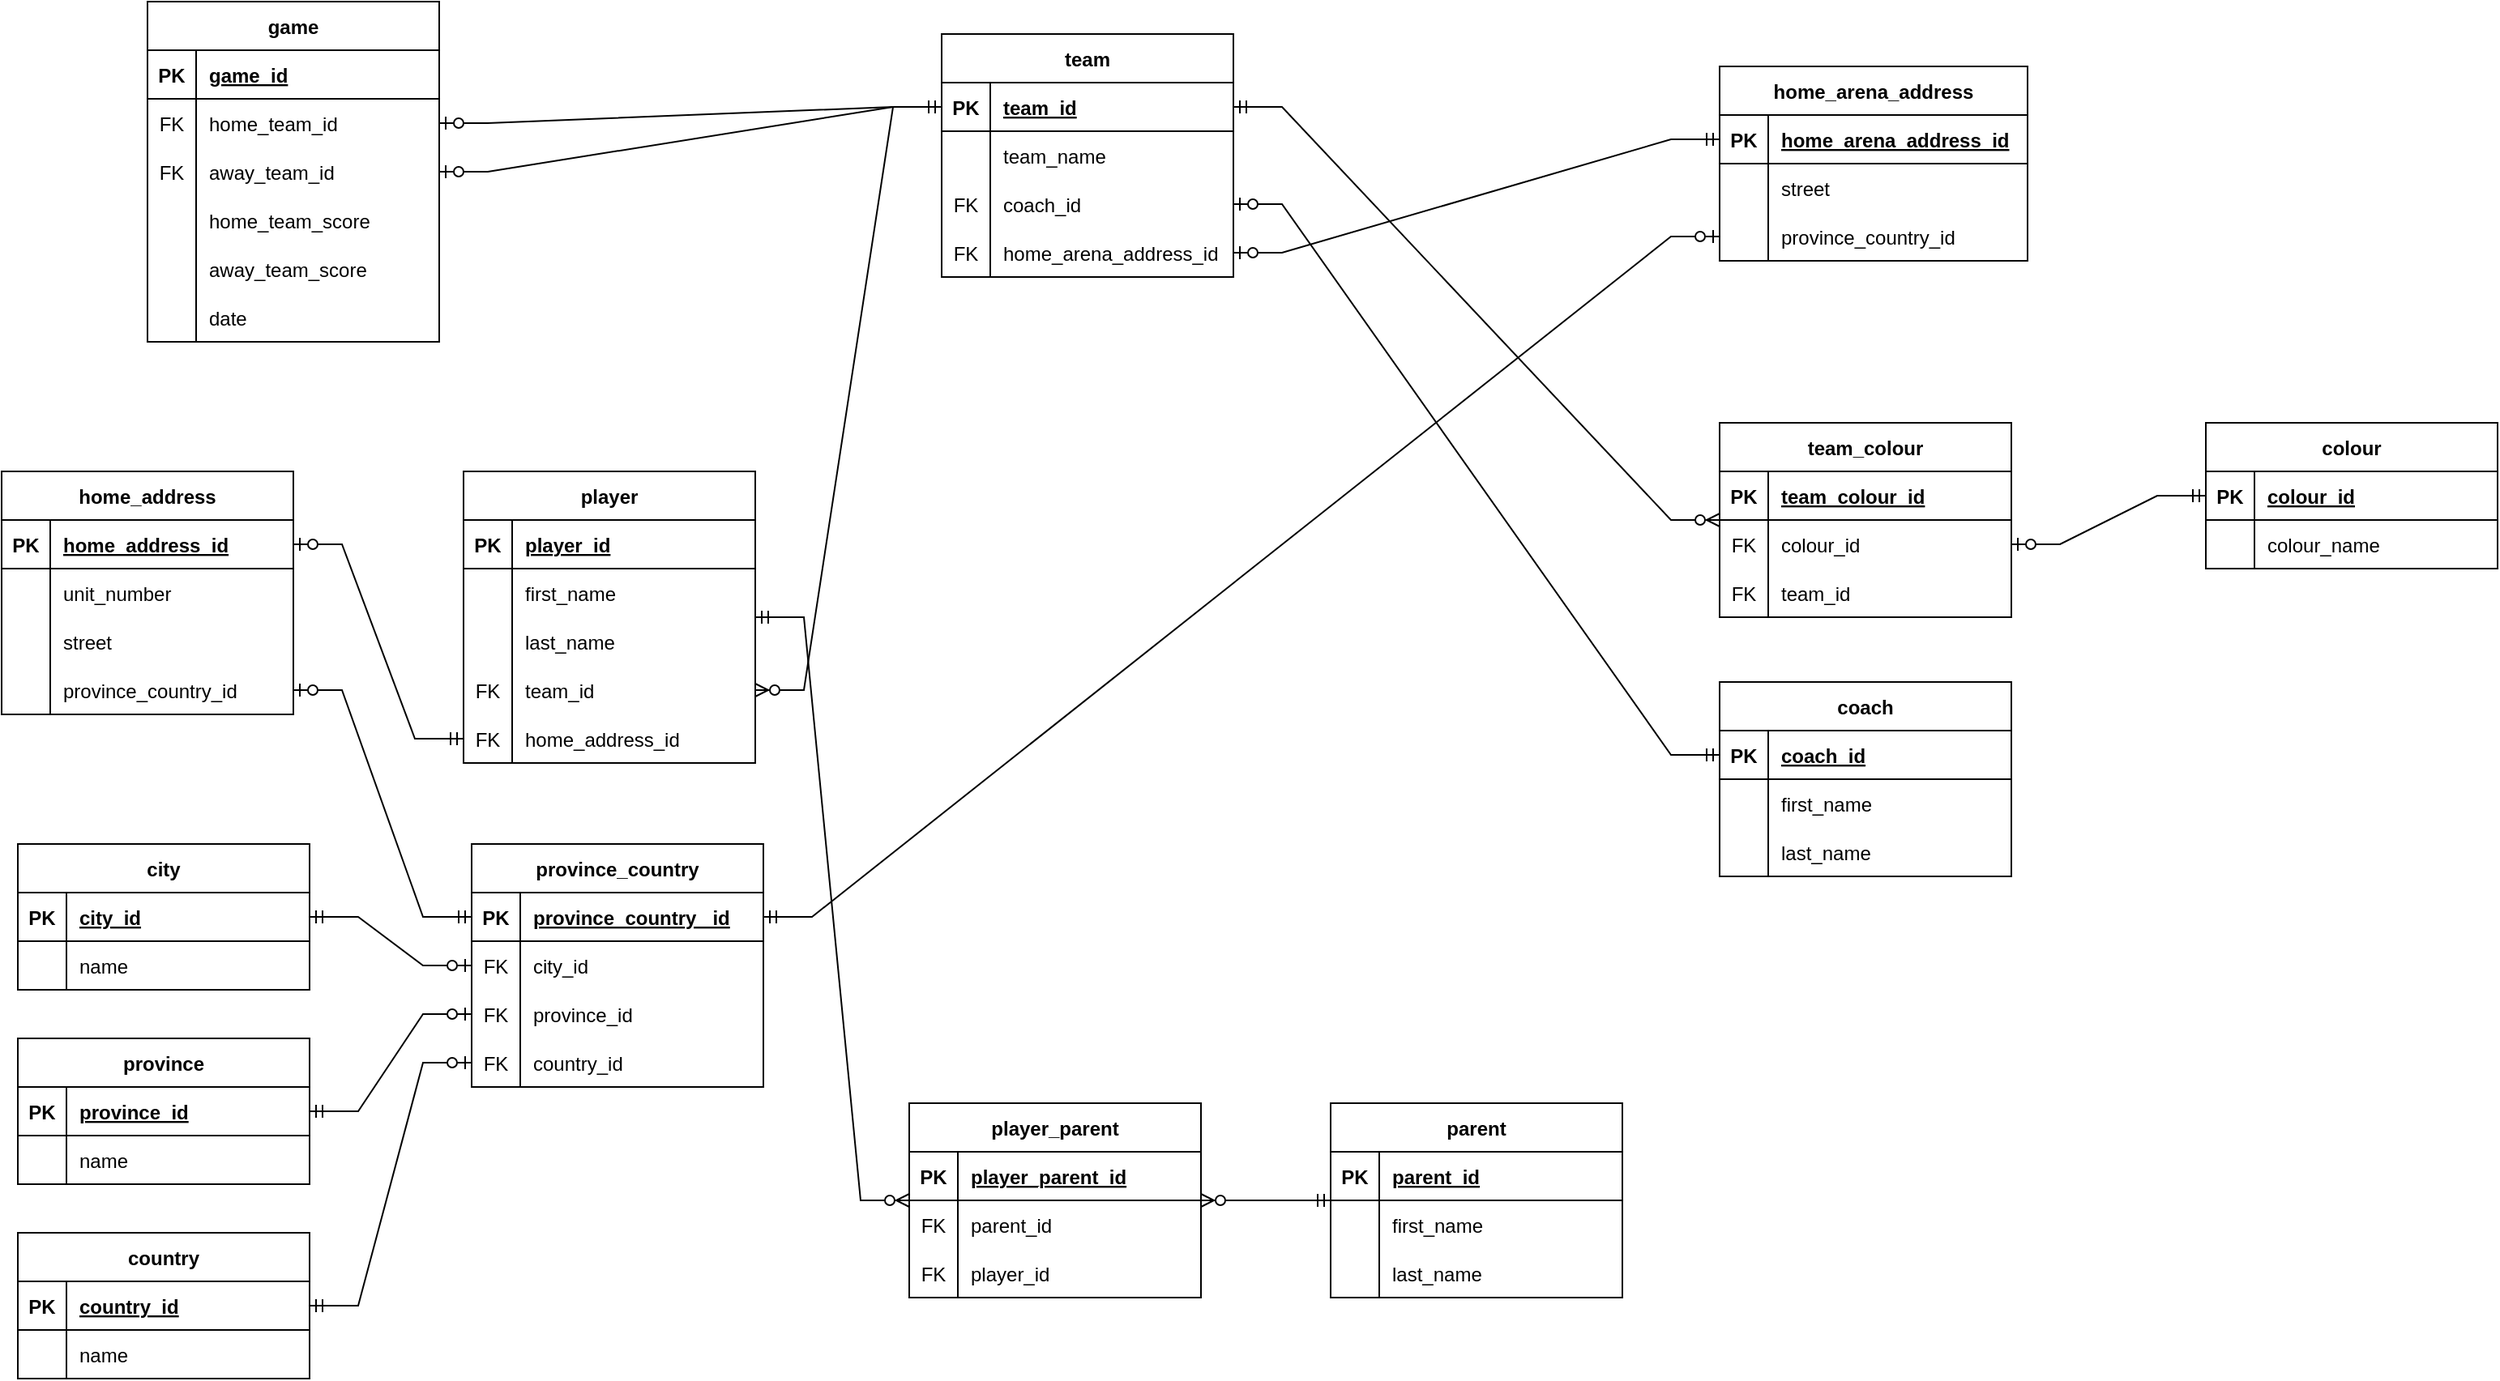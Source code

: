 <mxfile version="16.4.5" type="github">
  <diagram id="R2lEEEUBdFMjLlhIrx00" name="Page-1">
    <mxGraphModel dx="1483" dy="781" grid="1" gridSize="10" guides="1" tooltips="1" connect="1" arrows="1" fold="1" page="1" pageScale="1" pageWidth="850" pageHeight="1100" math="0" shadow="0" extFonts="Permanent Marker^https://fonts.googleapis.com/css?family=Permanent+Marker">
      <root>
        <mxCell id="0" />
        <mxCell id="1" parent="0" />
        <mxCell id="Wv8FKeUFwzZ08AXD1K2r-1" value="team" style="shape=table;startSize=30;container=1;collapsible=1;childLayout=tableLayout;fixedRows=1;rowLines=0;fontStyle=1;align=center;resizeLast=1;" parent="1" vertex="1">
          <mxGeometry x="630" y="110" width="180" height="150" as="geometry" />
        </mxCell>
        <mxCell id="Wv8FKeUFwzZ08AXD1K2r-2" value="" style="shape=tableRow;horizontal=0;startSize=0;swimlaneHead=0;swimlaneBody=0;fillColor=none;collapsible=0;dropTarget=0;points=[[0,0.5],[1,0.5]];portConstraint=eastwest;top=0;left=0;right=0;bottom=1;" parent="Wv8FKeUFwzZ08AXD1K2r-1" vertex="1">
          <mxGeometry y="30" width="180" height="30" as="geometry" />
        </mxCell>
        <mxCell id="Wv8FKeUFwzZ08AXD1K2r-3" value="PK" style="shape=partialRectangle;connectable=0;fillColor=none;top=0;left=0;bottom=0;right=0;fontStyle=1;overflow=hidden;" parent="Wv8FKeUFwzZ08AXD1K2r-2" vertex="1">
          <mxGeometry width="30" height="30" as="geometry">
            <mxRectangle width="30" height="30" as="alternateBounds" />
          </mxGeometry>
        </mxCell>
        <mxCell id="Wv8FKeUFwzZ08AXD1K2r-4" value="team_id" style="shape=partialRectangle;connectable=0;fillColor=none;top=0;left=0;bottom=0;right=0;align=left;spacingLeft=6;fontStyle=5;overflow=hidden;" parent="Wv8FKeUFwzZ08AXD1K2r-2" vertex="1">
          <mxGeometry x="30" width="150" height="30" as="geometry">
            <mxRectangle width="150" height="30" as="alternateBounds" />
          </mxGeometry>
        </mxCell>
        <mxCell id="Wv8FKeUFwzZ08AXD1K2r-5" value="" style="shape=tableRow;horizontal=0;startSize=0;swimlaneHead=0;swimlaneBody=0;fillColor=none;collapsible=0;dropTarget=0;points=[[0,0.5],[1,0.5]];portConstraint=eastwest;top=0;left=0;right=0;bottom=0;" parent="Wv8FKeUFwzZ08AXD1K2r-1" vertex="1">
          <mxGeometry y="60" width="180" height="30" as="geometry" />
        </mxCell>
        <mxCell id="Wv8FKeUFwzZ08AXD1K2r-6" value="" style="shape=partialRectangle;connectable=0;fillColor=none;top=0;left=0;bottom=0;right=0;editable=1;overflow=hidden;" parent="Wv8FKeUFwzZ08AXD1K2r-5" vertex="1">
          <mxGeometry width="30" height="30" as="geometry">
            <mxRectangle width="30" height="30" as="alternateBounds" />
          </mxGeometry>
        </mxCell>
        <mxCell id="Wv8FKeUFwzZ08AXD1K2r-7" value="team_name" style="shape=partialRectangle;connectable=0;fillColor=none;top=0;left=0;bottom=0;right=0;align=left;spacingLeft=6;overflow=hidden;" parent="Wv8FKeUFwzZ08AXD1K2r-5" vertex="1">
          <mxGeometry x="30" width="150" height="30" as="geometry">
            <mxRectangle width="150" height="30" as="alternateBounds" />
          </mxGeometry>
        </mxCell>
        <mxCell id="Wv8FKeUFwzZ08AXD1K2r-8" value="" style="shape=tableRow;horizontal=0;startSize=0;swimlaneHead=0;swimlaneBody=0;fillColor=none;collapsible=0;dropTarget=0;points=[[0,0.5],[1,0.5]];portConstraint=eastwest;top=0;left=0;right=0;bottom=0;" parent="Wv8FKeUFwzZ08AXD1K2r-1" vertex="1">
          <mxGeometry y="90" width="180" height="30" as="geometry" />
        </mxCell>
        <mxCell id="Wv8FKeUFwzZ08AXD1K2r-9" value="FK" style="shape=partialRectangle;connectable=0;fillColor=none;top=0;left=0;bottom=0;right=0;editable=1;overflow=hidden;" parent="Wv8FKeUFwzZ08AXD1K2r-8" vertex="1">
          <mxGeometry width="30" height="30" as="geometry">
            <mxRectangle width="30" height="30" as="alternateBounds" />
          </mxGeometry>
        </mxCell>
        <mxCell id="Wv8FKeUFwzZ08AXD1K2r-10" value="coach_id" style="shape=partialRectangle;connectable=0;fillColor=none;top=0;left=0;bottom=0;right=0;align=left;spacingLeft=6;overflow=hidden;" parent="Wv8FKeUFwzZ08AXD1K2r-8" vertex="1">
          <mxGeometry x="30" width="150" height="30" as="geometry">
            <mxRectangle width="150" height="30" as="alternateBounds" />
          </mxGeometry>
        </mxCell>
        <mxCell id="Wv8FKeUFwzZ08AXD1K2r-11" value="" style="shape=tableRow;horizontal=0;startSize=0;swimlaneHead=0;swimlaneBody=0;fillColor=none;collapsible=0;dropTarget=0;points=[[0,0.5],[1,0.5]];portConstraint=eastwest;top=0;left=0;right=0;bottom=0;" parent="Wv8FKeUFwzZ08AXD1K2r-1" vertex="1">
          <mxGeometry y="120" width="180" height="30" as="geometry" />
        </mxCell>
        <mxCell id="Wv8FKeUFwzZ08AXD1K2r-12" value="FK" style="shape=partialRectangle;connectable=0;fillColor=none;top=0;left=0;bottom=0;right=0;editable=1;overflow=hidden;" parent="Wv8FKeUFwzZ08AXD1K2r-11" vertex="1">
          <mxGeometry width="30" height="30" as="geometry">
            <mxRectangle width="30" height="30" as="alternateBounds" />
          </mxGeometry>
        </mxCell>
        <mxCell id="Wv8FKeUFwzZ08AXD1K2r-13" value="home_arena_address_id" style="shape=partialRectangle;connectable=0;fillColor=none;top=0;left=0;bottom=0;right=0;align=left;spacingLeft=6;overflow=hidden;" parent="Wv8FKeUFwzZ08AXD1K2r-11" vertex="1">
          <mxGeometry x="30" width="150" height="30" as="geometry">
            <mxRectangle width="150" height="30" as="alternateBounds" />
          </mxGeometry>
        </mxCell>
        <mxCell id="Wv8FKeUFwzZ08AXD1K2r-14" value="coach" style="shape=table;startSize=30;container=1;collapsible=1;childLayout=tableLayout;fixedRows=1;rowLines=0;fontStyle=1;align=center;resizeLast=1;" parent="1" vertex="1">
          <mxGeometry x="1110" y="510" width="180" height="120" as="geometry" />
        </mxCell>
        <mxCell id="Wv8FKeUFwzZ08AXD1K2r-15" value="" style="shape=tableRow;horizontal=0;startSize=0;swimlaneHead=0;swimlaneBody=0;fillColor=none;collapsible=0;dropTarget=0;points=[[0,0.5],[1,0.5]];portConstraint=eastwest;top=0;left=0;right=0;bottom=1;" parent="Wv8FKeUFwzZ08AXD1K2r-14" vertex="1">
          <mxGeometry y="30" width="180" height="30" as="geometry" />
        </mxCell>
        <mxCell id="Wv8FKeUFwzZ08AXD1K2r-16" value="PK" style="shape=partialRectangle;connectable=0;fillColor=none;top=0;left=0;bottom=0;right=0;fontStyle=1;overflow=hidden;" parent="Wv8FKeUFwzZ08AXD1K2r-15" vertex="1">
          <mxGeometry width="30" height="30" as="geometry">
            <mxRectangle width="30" height="30" as="alternateBounds" />
          </mxGeometry>
        </mxCell>
        <mxCell id="Wv8FKeUFwzZ08AXD1K2r-17" value="coach_id" style="shape=partialRectangle;connectable=0;fillColor=none;top=0;left=0;bottom=0;right=0;align=left;spacingLeft=6;fontStyle=5;overflow=hidden;" parent="Wv8FKeUFwzZ08AXD1K2r-15" vertex="1">
          <mxGeometry x="30" width="150" height="30" as="geometry">
            <mxRectangle width="150" height="30" as="alternateBounds" />
          </mxGeometry>
        </mxCell>
        <mxCell id="Wv8FKeUFwzZ08AXD1K2r-18" value="" style="shape=tableRow;horizontal=0;startSize=0;swimlaneHead=0;swimlaneBody=0;fillColor=none;collapsible=0;dropTarget=0;points=[[0,0.5],[1,0.5]];portConstraint=eastwest;top=0;left=0;right=0;bottom=0;" parent="Wv8FKeUFwzZ08AXD1K2r-14" vertex="1">
          <mxGeometry y="60" width="180" height="30" as="geometry" />
        </mxCell>
        <mxCell id="Wv8FKeUFwzZ08AXD1K2r-19" value="" style="shape=partialRectangle;connectable=0;fillColor=none;top=0;left=0;bottom=0;right=0;editable=1;overflow=hidden;" parent="Wv8FKeUFwzZ08AXD1K2r-18" vertex="1">
          <mxGeometry width="30" height="30" as="geometry">
            <mxRectangle width="30" height="30" as="alternateBounds" />
          </mxGeometry>
        </mxCell>
        <mxCell id="Wv8FKeUFwzZ08AXD1K2r-20" value="first_name" style="shape=partialRectangle;connectable=0;fillColor=none;top=0;left=0;bottom=0;right=0;align=left;spacingLeft=6;overflow=hidden;" parent="Wv8FKeUFwzZ08AXD1K2r-18" vertex="1">
          <mxGeometry x="30" width="150" height="30" as="geometry">
            <mxRectangle width="150" height="30" as="alternateBounds" />
          </mxGeometry>
        </mxCell>
        <mxCell id="Wv8FKeUFwzZ08AXD1K2r-21" value="" style="shape=tableRow;horizontal=0;startSize=0;swimlaneHead=0;swimlaneBody=0;fillColor=none;collapsible=0;dropTarget=0;points=[[0,0.5],[1,0.5]];portConstraint=eastwest;top=0;left=0;right=0;bottom=0;" parent="Wv8FKeUFwzZ08AXD1K2r-14" vertex="1">
          <mxGeometry y="90" width="180" height="30" as="geometry" />
        </mxCell>
        <mxCell id="Wv8FKeUFwzZ08AXD1K2r-22" value="" style="shape=partialRectangle;connectable=0;fillColor=none;top=0;left=0;bottom=0;right=0;editable=1;overflow=hidden;" parent="Wv8FKeUFwzZ08AXD1K2r-21" vertex="1">
          <mxGeometry width="30" height="30" as="geometry">
            <mxRectangle width="30" height="30" as="alternateBounds" />
          </mxGeometry>
        </mxCell>
        <mxCell id="Wv8FKeUFwzZ08AXD1K2r-23" value="last_name" style="shape=partialRectangle;connectable=0;fillColor=none;top=0;left=0;bottom=0;right=0;align=left;spacingLeft=6;overflow=hidden;" parent="Wv8FKeUFwzZ08AXD1K2r-21" vertex="1">
          <mxGeometry x="30" width="150" height="30" as="geometry">
            <mxRectangle width="150" height="30" as="alternateBounds" />
          </mxGeometry>
        </mxCell>
        <mxCell id="Wv8FKeUFwzZ08AXD1K2r-27" value="home_arena_address" style="shape=table;startSize=30;container=1;collapsible=1;childLayout=tableLayout;fixedRows=1;rowLines=0;fontStyle=1;align=center;resizeLast=1;" parent="1" vertex="1">
          <mxGeometry x="1110" y="130" width="190" height="120" as="geometry" />
        </mxCell>
        <mxCell id="Wv8FKeUFwzZ08AXD1K2r-28" value="" style="shape=tableRow;horizontal=0;startSize=0;swimlaneHead=0;swimlaneBody=0;fillColor=none;collapsible=0;dropTarget=0;points=[[0,0.5],[1,0.5]];portConstraint=eastwest;top=0;left=0;right=0;bottom=1;" parent="Wv8FKeUFwzZ08AXD1K2r-27" vertex="1">
          <mxGeometry y="30" width="190" height="30" as="geometry" />
        </mxCell>
        <mxCell id="Wv8FKeUFwzZ08AXD1K2r-29" value="PK" style="shape=partialRectangle;connectable=0;fillColor=none;top=0;left=0;bottom=0;right=0;fontStyle=1;overflow=hidden;" parent="Wv8FKeUFwzZ08AXD1K2r-28" vertex="1">
          <mxGeometry width="30" height="30" as="geometry">
            <mxRectangle width="30" height="30" as="alternateBounds" />
          </mxGeometry>
        </mxCell>
        <mxCell id="Wv8FKeUFwzZ08AXD1K2r-30" value="home_arena_address_id" style="shape=partialRectangle;connectable=0;fillColor=none;top=0;left=0;bottom=0;right=0;align=left;spacingLeft=6;fontStyle=5;overflow=hidden;" parent="Wv8FKeUFwzZ08AXD1K2r-28" vertex="1">
          <mxGeometry x="30" width="160" height="30" as="geometry">
            <mxRectangle width="160" height="30" as="alternateBounds" />
          </mxGeometry>
        </mxCell>
        <mxCell id="Wv8FKeUFwzZ08AXD1K2r-31" value="" style="shape=tableRow;horizontal=0;startSize=0;swimlaneHead=0;swimlaneBody=0;fillColor=none;collapsible=0;dropTarget=0;points=[[0,0.5],[1,0.5]];portConstraint=eastwest;top=0;left=0;right=0;bottom=0;" parent="Wv8FKeUFwzZ08AXD1K2r-27" vertex="1">
          <mxGeometry y="60" width="190" height="30" as="geometry" />
        </mxCell>
        <mxCell id="Wv8FKeUFwzZ08AXD1K2r-32" value="" style="shape=partialRectangle;connectable=0;fillColor=none;top=0;left=0;bottom=0;right=0;editable=1;overflow=hidden;" parent="Wv8FKeUFwzZ08AXD1K2r-31" vertex="1">
          <mxGeometry width="30" height="30" as="geometry">
            <mxRectangle width="30" height="30" as="alternateBounds" />
          </mxGeometry>
        </mxCell>
        <mxCell id="Wv8FKeUFwzZ08AXD1K2r-33" value="street" style="shape=partialRectangle;connectable=0;fillColor=none;top=0;left=0;bottom=0;right=0;align=left;spacingLeft=6;overflow=hidden;" parent="Wv8FKeUFwzZ08AXD1K2r-31" vertex="1">
          <mxGeometry x="30" width="160" height="30" as="geometry">
            <mxRectangle width="160" height="30" as="alternateBounds" />
          </mxGeometry>
        </mxCell>
        <mxCell id="Wv8FKeUFwzZ08AXD1K2r-37" value="" style="shape=tableRow;horizontal=0;startSize=0;swimlaneHead=0;swimlaneBody=0;fillColor=none;collapsible=0;dropTarget=0;points=[[0,0.5],[1,0.5]];portConstraint=eastwest;top=0;left=0;right=0;bottom=0;" parent="Wv8FKeUFwzZ08AXD1K2r-27" vertex="1">
          <mxGeometry y="90" width="190" height="30" as="geometry" />
        </mxCell>
        <mxCell id="Wv8FKeUFwzZ08AXD1K2r-38" value="" style="shape=partialRectangle;connectable=0;fillColor=none;top=0;left=0;bottom=0;right=0;editable=1;overflow=hidden;" parent="Wv8FKeUFwzZ08AXD1K2r-37" vertex="1">
          <mxGeometry width="30" height="30" as="geometry">
            <mxRectangle width="30" height="30" as="alternateBounds" />
          </mxGeometry>
        </mxCell>
        <mxCell id="Wv8FKeUFwzZ08AXD1K2r-39" value="province_country_id" style="shape=partialRectangle;connectable=0;fillColor=none;top=0;left=0;bottom=0;right=0;align=left;spacingLeft=6;overflow=hidden;" parent="Wv8FKeUFwzZ08AXD1K2r-37" vertex="1">
          <mxGeometry x="30" width="160" height="30" as="geometry">
            <mxRectangle width="160" height="30" as="alternateBounds" />
          </mxGeometry>
        </mxCell>
        <mxCell id="Wv8FKeUFwzZ08AXD1K2r-44" value="" style="edgeStyle=entityRelationEdgeStyle;fontSize=12;html=1;endArrow=ERzeroToOne;startArrow=ERmandOne;rounded=0;" parent="1" source="Wv8FKeUFwzZ08AXD1K2r-15" target="Wv8FKeUFwzZ08AXD1K2r-8" edge="1">
          <mxGeometry width="100" height="100" relative="1" as="geometry">
            <mxPoint x="370" y="440" as="sourcePoint" />
            <mxPoint x="470" y="340" as="targetPoint" />
          </mxGeometry>
        </mxCell>
        <mxCell id="Wv8FKeUFwzZ08AXD1K2r-45" value="team_colour" style="shape=table;startSize=30;container=1;collapsible=1;childLayout=tableLayout;fixedRows=1;rowLines=0;fontStyle=1;align=center;resizeLast=1;" parent="1" vertex="1">
          <mxGeometry x="1110" y="350" width="180" height="120" as="geometry" />
        </mxCell>
        <mxCell id="Wv8FKeUFwzZ08AXD1K2r-46" value="" style="shape=tableRow;horizontal=0;startSize=0;swimlaneHead=0;swimlaneBody=0;fillColor=none;collapsible=0;dropTarget=0;points=[[0,0.5],[1,0.5]];portConstraint=eastwest;top=0;left=0;right=0;bottom=1;" parent="Wv8FKeUFwzZ08AXD1K2r-45" vertex="1">
          <mxGeometry y="30" width="180" height="30" as="geometry" />
        </mxCell>
        <mxCell id="Wv8FKeUFwzZ08AXD1K2r-47" value="PK" style="shape=partialRectangle;connectable=0;fillColor=none;top=0;left=0;bottom=0;right=0;fontStyle=1;overflow=hidden;" parent="Wv8FKeUFwzZ08AXD1K2r-46" vertex="1">
          <mxGeometry width="30" height="30" as="geometry">
            <mxRectangle width="30" height="30" as="alternateBounds" />
          </mxGeometry>
        </mxCell>
        <mxCell id="Wv8FKeUFwzZ08AXD1K2r-48" value="team_colour_id" style="shape=partialRectangle;connectable=0;fillColor=none;top=0;left=0;bottom=0;right=0;align=left;spacingLeft=6;fontStyle=5;overflow=hidden;" parent="Wv8FKeUFwzZ08AXD1K2r-46" vertex="1">
          <mxGeometry x="30" width="150" height="30" as="geometry">
            <mxRectangle width="150" height="30" as="alternateBounds" />
          </mxGeometry>
        </mxCell>
        <mxCell id="Wv8FKeUFwzZ08AXD1K2r-49" value="" style="shape=tableRow;horizontal=0;startSize=0;swimlaneHead=0;swimlaneBody=0;fillColor=none;collapsible=0;dropTarget=0;points=[[0,0.5],[1,0.5]];portConstraint=eastwest;top=0;left=0;right=0;bottom=0;" parent="Wv8FKeUFwzZ08AXD1K2r-45" vertex="1">
          <mxGeometry y="60" width="180" height="30" as="geometry" />
        </mxCell>
        <mxCell id="Wv8FKeUFwzZ08AXD1K2r-50" value="FK" style="shape=partialRectangle;connectable=0;fillColor=none;top=0;left=0;bottom=0;right=0;editable=1;overflow=hidden;" parent="Wv8FKeUFwzZ08AXD1K2r-49" vertex="1">
          <mxGeometry width="30" height="30" as="geometry">
            <mxRectangle width="30" height="30" as="alternateBounds" />
          </mxGeometry>
        </mxCell>
        <mxCell id="Wv8FKeUFwzZ08AXD1K2r-51" value="colour_id" style="shape=partialRectangle;connectable=0;fillColor=none;top=0;left=0;bottom=0;right=0;align=left;spacingLeft=6;overflow=hidden;" parent="Wv8FKeUFwzZ08AXD1K2r-49" vertex="1">
          <mxGeometry x="30" width="150" height="30" as="geometry">
            <mxRectangle width="150" height="30" as="alternateBounds" />
          </mxGeometry>
        </mxCell>
        <mxCell id="Wv8FKeUFwzZ08AXD1K2r-52" value="" style="shape=tableRow;horizontal=0;startSize=0;swimlaneHead=0;swimlaneBody=0;fillColor=none;collapsible=0;dropTarget=0;points=[[0,0.5],[1,0.5]];portConstraint=eastwest;top=0;left=0;right=0;bottom=0;" parent="Wv8FKeUFwzZ08AXD1K2r-45" vertex="1">
          <mxGeometry y="90" width="180" height="30" as="geometry" />
        </mxCell>
        <mxCell id="Wv8FKeUFwzZ08AXD1K2r-53" value="FK" style="shape=partialRectangle;connectable=0;fillColor=none;top=0;left=0;bottom=0;right=0;editable=1;overflow=hidden;" parent="Wv8FKeUFwzZ08AXD1K2r-52" vertex="1">
          <mxGeometry width="30" height="30" as="geometry">
            <mxRectangle width="30" height="30" as="alternateBounds" />
          </mxGeometry>
        </mxCell>
        <mxCell id="Wv8FKeUFwzZ08AXD1K2r-54" value="team_id" style="shape=partialRectangle;connectable=0;fillColor=none;top=0;left=0;bottom=0;right=0;align=left;spacingLeft=6;overflow=hidden;" parent="Wv8FKeUFwzZ08AXD1K2r-52" vertex="1">
          <mxGeometry x="30" width="150" height="30" as="geometry">
            <mxRectangle width="150" height="30" as="alternateBounds" />
          </mxGeometry>
        </mxCell>
        <mxCell id="Wv8FKeUFwzZ08AXD1K2r-58" value="" style="edgeStyle=entityRelationEdgeStyle;fontSize=12;html=1;endArrow=ERzeroToMany;startArrow=ERmandOne;rounded=0;" parent="1" source="Wv8FKeUFwzZ08AXD1K2r-2" target="Wv8FKeUFwzZ08AXD1K2r-45" edge="1">
          <mxGeometry width="100" height="100" relative="1" as="geometry">
            <mxPoint x="370" y="440" as="sourcePoint" />
            <mxPoint x="470" y="340" as="targetPoint" />
          </mxGeometry>
        </mxCell>
        <mxCell id="Wv8FKeUFwzZ08AXD1K2r-59" value="player" style="shape=table;startSize=30;container=1;collapsible=1;childLayout=tableLayout;fixedRows=1;rowLines=0;fontStyle=1;align=center;resizeLast=1;" parent="1" vertex="1">
          <mxGeometry x="335" y="380" width="180" height="180" as="geometry" />
        </mxCell>
        <mxCell id="Wv8FKeUFwzZ08AXD1K2r-60" value="" style="shape=tableRow;horizontal=0;startSize=0;swimlaneHead=0;swimlaneBody=0;fillColor=none;collapsible=0;dropTarget=0;points=[[0,0.5],[1,0.5]];portConstraint=eastwest;top=0;left=0;right=0;bottom=1;" parent="Wv8FKeUFwzZ08AXD1K2r-59" vertex="1">
          <mxGeometry y="30" width="180" height="30" as="geometry" />
        </mxCell>
        <mxCell id="Wv8FKeUFwzZ08AXD1K2r-61" value="PK" style="shape=partialRectangle;connectable=0;fillColor=none;top=0;left=0;bottom=0;right=0;fontStyle=1;overflow=hidden;" parent="Wv8FKeUFwzZ08AXD1K2r-60" vertex="1">
          <mxGeometry width="30" height="30" as="geometry">
            <mxRectangle width="30" height="30" as="alternateBounds" />
          </mxGeometry>
        </mxCell>
        <mxCell id="Wv8FKeUFwzZ08AXD1K2r-62" value="player_id" style="shape=partialRectangle;connectable=0;fillColor=none;top=0;left=0;bottom=0;right=0;align=left;spacingLeft=6;fontStyle=5;overflow=hidden;" parent="Wv8FKeUFwzZ08AXD1K2r-60" vertex="1">
          <mxGeometry x="30" width="150" height="30" as="geometry">
            <mxRectangle width="150" height="30" as="alternateBounds" />
          </mxGeometry>
        </mxCell>
        <mxCell id="Wv8FKeUFwzZ08AXD1K2r-63" value="" style="shape=tableRow;horizontal=0;startSize=0;swimlaneHead=0;swimlaneBody=0;fillColor=none;collapsible=0;dropTarget=0;points=[[0,0.5],[1,0.5]];portConstraint=eastwest;top=0;left=0;right=0;bottom=0;" parent="Wv8FKeUFwzZ08AXD1K2r-59" vertex="1">
          <mxGeometry y="60" width="180" height="30" as="geometry" />
        </mxCell>
        <mxCell id="Wv8FKeUFwzZ08AXD1K2r-64" value="" style="shape=partialRectangle;connectable=0;fillColor=none;top=0;left=0;bottom=0;right=0;editable=1;overflow=hidden;" parent="Wv8FKeUFwzZ08AXD1K2r-63" vertex="1">
          <mxGeometry width="30" height="30" as="geometry">
            <mxRectangle width="30" height="30" as="alternateBounds" />
          </mxGeometry>
        </mxCell>
        <mxCell id="Wv8FKeUFwzZ08AXD1K2r-65" value="first_name" style="shape=partialRectangle;connectable=0;fillColor=none;top=0;left=0;bottom=0;right=0;align=left;spacingLeft=6;overflow=hidden;" parent="Wv8FKeUFwzZ08AXD1K2r-63" vertex="1">
          <mxGeometry x="30" width="150" height="30" as="geometry">
            <mxRectangle width="150" height="30" as="alternateBounds" />
          </mxGeometry>
        </mxCell>
        <mxCell id="Wv8FKeUFwzZ08AXD1K2r-66" value="" style="shape=tableRow;horizontal=0;startSize=0;swimlaneHead=0;swimlaneBody=0;fillColor=none;collapsible=0;dropTarget=0;points=[[0,0.5],[1,0.5]];portConstraint=eastwest;top=0;left=0;right=0;bottom=0;" parent="Wv8FKeUFwzZ08AXD1K2r-59" vertex="1">
          <mxGeometry y="90" width="180" height="30" as="geometry" />
        </mxCell>
        <mxCell id="Wv8FKeUFwzZ08AXD1K2r-67" value="" style="shape=partialRectangle;connectable=0;fillColor=none;top=0;left=0;bottom=0;right=0;editable=1;overflow=hidden;" parent="Wv8FKeUFwzZ08AXD1K2r-66" vertex="1">
          <mxGeometry width="30" height="30" as="geometry">
            <mxRectangle width="30" height="30" as="alternateBounds" />
          </mxGeometry>
        </mxCell>
        <mxCell id="Wv8FKeUFwzZ08AXD1K2r-68" value="last_name" style="shape=partialRectangle;connectable=0;fillColor=none;top=0;left=0;bottom=0;right=0;align=left;spacingLeft=6;overflow=hidden;" parent="Wv8FKeUFwzZ08AXD1K2r-66" vertex="1">
          <mxGeometry x="30" width="150" height="30" as="geometry">
            <mxRectangle width="150" height="30" as="alternateBounds" />
          </mxGeometry>
        </mxCell>
        <mxCell id="Wv8FKeUFwzZ08AXD1K2r-69" value="" style="shape=tableRow;horizontal=0;startSize=0;swimlaneHead=0;swimlaneBody=0;fillColor=none;collapsible=0;dropTarget=0;points=[[0,0.5],[1,0.5]];portConstraint=eastwest;top=0;left=0;right=0;bottom=0;" parent="Wv8FKeUFwzZ08AXD1K2r-59" vertex="1">
          <mxGeometry y="120" width="180" height="30" as="geometry" />
        </mxCell>
        <mxCell id="Wv8FKeUFwzZ08AXD1K2r-70" value="FK" style="shape=partialRectangle;connectable=0;fillColor=none;top=0;left=0;bottom=0;right=0;editable=1;overflow=hidden;" parent="Wv8FKeUFwzZ08AXD1K2r-69" vertex="1">
          <mxGeometry width="30" height="30" as="geometry">
            <mxRectangle width="30" height="30" as="alternateBounds" />
          </mxGeometry>
        </mxCell>
        <mxCell id="Wv8FKeUFwzZ08AXD1K2r-71" value="team_id" style="shape=partialRectangle;connectable=0;fillColor=none;top=0;left=0;bottom=0;right=0;align=left;spacingLeft=6;overflow=hidden;" parent="Wv8FKeUFwzZ08AXD1K2r-69" vertex="1">
          <mxGeometry x="30" width="150" height="30" as="geometry">
            <mxRectangle width="150" height="30" as="alternateBounds" />
          </mxGeometry>
        </mxCell>
        <mxCell id="Wv8FKeUFwzZ08AXD1K2r-101" value="" style="shape=tableRow;horizontal=0;startSize=0;swimlaneHead=0;swimlaneBody=0;fillColor=none;collapsible=0;dropTarget=0;points=[[0,0.5],[1,0.5]];portConstraint=eastwest;top=0;left=0;right=0;bottom=0;" parent="Wv8FKeUFwzZ08AXD1K2r-59" vertex="1">
          <mxGeometry y="150" width="180" height="30" as="geometry" />
        </mxCell>
        <mxCell id="Wv8FKeUFwzZ08AXD1K2r-102" value="FK" style="shape=partialRectangle;connectable=0;fillColor=none;top=0;left=0;bottom=0;right=0;fontStyle=0;overflow=hidden;" parent="Wv8FKeUFwzZ08AXD1K2r-101" vertex="1">
          <mxGeometry width="30" height="30" as="geometry">
            <mxRectangle width="30" height="30" as="alternateBounds" />
          </mxGeometry>
        </mxCell>
        <mxCell id="Wv8FKeUFwzZ08AXD1K2r-103" value="home_address_id" style="shape=partialRectangle;connectable=0;fillColor=none;top=0;left=0;bottom=0;right=0;align=left;spacingLeft=6;fontStyle=0;overflow=hidden;" parent="Wv8FKeUFwzZ08AXD1K2r-101" vertex="1">
          <mxGeometry x="30" width="150" height="30" as="geometry">
            <mxRectangle width="150" height="30" as="alternateBounds" />
          </mxGeometry>
        </mxCell>
        <mxCell id="Wv8FKeUFwzZ08AXD1K2r-72" value="parent" style="shape=table;startSize=30;container=1;collapsible=1;childLayout=tableLayout;fixedRows=1;rowLines=0;fontStyle=1;align=center;resizeLast=1;" parent="1" vertex="1">
          <mxGeometry x="870" y="770" width="180" height="120" as="geometry" />
        </mxCell>
        <mxCell id="Wv8FKeUFwzZ08AXD1K2r-73" value="" style="shape=tableRow;horizontal=0;startSize=0;swimlaneHead=0;swimlaneBody=0;fillColor=none;collapsible=0;dropTarget=0;points=[[0,0.5],[1,0.5]];portConstraint=eastwest;top=0;left=0;right=0;bottom=1;" parent="Wv8FKeUFwzZ08AXD1K2r-72" vertex="1">
          <mxGeometry y="30" width="180" height="30" as="geometry" />
        </mxCell>
        <mxCell id="Wv8FKeUFwzZ08AXD1K2r-74" value="PK" style="shape=partialRectangle;connectable=0;fillColor=none;top=0;left=0;bottom=0;right=0;fontStyle=1;overflow=hidden;" parent="Wv8FKeUFwzZ08AXD1K2r-73" vertex="1">
          <mxGeometry width="30" height="30" as="geometry">
            <mxRectangle width="30" height="30" as="alternateBounds" />
          </mxGeometry>
        </mxCell>
        <mxCell id="Wv8FKeUFwzZ08AXD1K2r-75" value="parent_id" style="shape=partialRectangle;connectable=0;fillColor=none;top=0;left=0;bottom=0;right=0;align=left;spacingLeft=6;fontStyle=5;overflow=hidden;" parent="Wv8FKeUFwzZ08AXD1K2r-73" vertex="1">
          <mxGeometry x="30" width="150" height="30" as="geometry">
            <mxRectangle width="150" height="30" as="alternateBounds" />
          </mxGeometry>
        </mxCell>
        <mxCell id="Wv8FKeUFwzZ08AXD1K2r-76" value="" style="shape=tableRow;horizontal=0;startSize=0;swimlaneHead=0;swimlaneBody=0;fillColor=none;collapsible=0;dropTarget=0;points=[[0,0.5],[1,0.5]];portConstraint=eastwest;top=0;left=0;right=0;bottom=0;" parent="Wv8FKeUFwzZ08AXD1K2r-72" vertex="1">
          <mxGeometry y="60" width="180" height="30" as="geometry" />
        </mxCell>
        <mxCell id="Wv8FKeUFwzZ08AXD1K2r-77" value="" style="shape=partialRectangle;connectable=0;fillColor=none;top=0;left=0;bottom=0;right=0;editable=1;overflow=hidden;" parent="Wv8FKeUFwzZ08AXD1K2r-76" vertex="1">
          <mxGeometry width="30" height="30" as="geometry">
            <mxRectangle width="30" height="30" as="alternateBounds" />
          </mxGeometry>
        </mxCell>
        <mxCell id="Wv8FKeUFwzZ08AXD1K2r-78" value="first_name" style="shape=partialRectangle;connectable=0;fillColor=none;top=0;left=0;bottom=0;right=0;align=left;spacingLeft=6;overflow=hidden;" parent="Wv8FKeUFwzZ08AXD1K2r-76" vertex="1">
          <mxGeometry x="30" width="150" height="30" as="geometry">
            <mxRectangle width="150" height="30" as="alternateBounds" />
          </mxGeometry>
        </mxCell>
        <mxCell id="Wv8FKeUFwzZ08AXD1K2r-79" value="" style="shape=tableRow;horizontal=0;startSize=0;swimlaneHead=0;swimlaneBody=0;fillColor=none;collapsible=0;dropTarget=0;points=[[0,0.5],[1,0.5]];portConstraint=eastwest;top=0;left=0;right=0;bottom=0;" parent="Wv8FKeUFwzZ08AXD1K2r-72" vertex="1">
          <mxGeometry y="90" width="180" height="30" as="geometry" />
        </mxCell>
        <mxCell id="Wv8FKeUFwzZ08AXD1K2r-80" value="" style="shape=partialRectangle;connectable=0;fillColor=none;top=0;left=0;bottom=0;right=0;editable=1;overflow=hidden;" parent="Wv8FKeUFwzZ08AXD1K2r-79" vertex="1">
          <mxGeometry width="30" height="30" as="geometry">
            <mxRectangle width="30" height="30" as="alternateBounds" />
          </mxGeometry>
        </mxCell>
        <mxCell id="Wv8FKeUFwzZ08AXD1K2r-81" value="last_name" style="shape=partialRectangle;connectable=0;fillColor=none;top=0;left=0;bottom=0;right=0;align=left;spacingLeft=6;overflow=hidden;" parent="Wv8FKeUFwzZ08AXD1K2r-79" vertex="1">
          <mxGeometry x="30" width="150" height="30" as="geometry">
            <mxRectangle width="150" height="30" as="alternateBounds" />
          </mxGeometry>
        </mxCell>
        <mxCell id="Wv8FKeUFwzZ08AXD1K2r-85" value="player_parent" style="shape=table;startSize=30;container=1;collapsible=1;childLayout=tableLayout;fixedRows=1;rowLines=0;fontStyle=1;align=center;resizeLast=1;" parent="1" vertex="1">
          <mxGeometry x="610" y="770" width="180" height="120" as="geometry" />
        </mxCell>
        <mxCell id="Wv8FKeUFwzZ08AXD1K2r-86" value="" style="shape=tableRow;horizontal=0;startSize=0;swimlaneHead=0;swimlaneBody=0;fillColor=none;collapsible=0;dropTarget=0;points=[[0,0.5],[1,0.5]];portConstraint=eastwest;top=0;left=0;right=0;bottom=1;" parent="Wv8FKeUFwzZ08AXD1K2r-85" vertex="1">
          <mxGeometry y="30" width="180" height="30" as="geometry" />
        </mxCell>
        <mxCell id="Wv8FKeUFwzZ08AXD1K2r-87" value="PK" style="shape=partialRectangle;connectable=0;fillColor=none;top=0;left=0;bottom=0;right=0;fontStyle=1;overflow=hidden;" parent="Wv8FKeUFwzZ08AXD1K2r-86" vertex="1">
          <mxGeometry width="30" height="30" as="geometry">
            <mxRectangle width="30" height="30" as="alternateBounds" />
          </mxGeometry>
        </mxCell>
        <mxCell id="Wv8FKeUFwzZ08AXD1K2r-88" value="player_parent_id" style="shape=partialRectangle;connectable=0;fillColor=none;top=0;left=0;bottom=0;right=0;align=left;spacingLeft=6;fontStyle=5;overflow=hidden;" parent="Wv8FKeUFwzZ08AXD1K2r-86" vertex="1">
          <mxGeometry x="30" width="150" height="30" as="geometry">
            <mxRectangle width="150" height="30" as="alternateBounds" />
          </mxGeometry>
        </mxCell>
        <mxCell id="Wv8FKeUFwzZ08AXD1K2r-89" value="" style="shape=tableRow;horizontal=0;startSize=0;swimlaneHead=0;swimlaneBody=0;fillColor=none;collapsible=0;dropTarget=0;points=[[0,0.5],[1,0.5]];portConstraint=eastwest;top=0;left=0;right=0;bottom=0;" parent="Wv8FKeUFwzZ08AXD1K2r-85" vertex="1">
          <mxGeometry y="60" width="180" height="30" as="geometry" />
        </mxCell>
        <mxCell id="Wv8FKeUFwzZ08AXD1K2r-90" value="FK" style="shape=partialRectangle;connectable=0;fillColor=none;top=0;left=0;bottom=0;right=0;editable=1;overflow=hidden;" parent="Wv8FKeUFwzZ08AXD1K2r-89" vertex="1">
          <mxGeometry width="30" height="30" as="geometry">
            <mxRectangle width="30" height="30" as="alternateBounds" />
          </mxGeometry>
        </mxCell>
        <mxCell id="Wv8FKeUFwzZ08AXD1K2r-91" value="parent_id" style="shape=partialRectangle;connectable=0;fillColor=none;top=0;left=0;bottom=0;right=0;align=left;spacingLeft=6;overflow=hidden;" parent="Wv8FKeUFwzZ08AXD1K2r-89" vertex="1">
          <mxGeometry x="30" width="150" height="30" as="geometry">
            <mxRectangle width="150" height="30" as="alternateBounds" />
          </mxGeometry>
        </mxCell>
        <mxCell id="Wv8FKeUFwzZ08AXD1K2r-92" value="" style="shape=tableRow;horizontal=0;startSize=0;swimlaneHead=0;swimlaneBody=0;fillColor=none;collapsible=0;dropTarget=0;points=[[0,0.5],[1,0.5]];portConstraint=eastwest;top=0;left=0;right=0;bottom=0;" parent="Wv8FKeUFwzZ08AXD1K2r-85" vertex="1">
          <mxGeometry y="90" width="180" height="30" as="geometry" />
        </mxCell>
        <mxCell id="Wv8FKeUFwzZ08AXD1K2r-93" value="FK" style="shape=partialRectangle;connectable=0;fillColor=none;top=0;left=0;bottom=0;right=0;editable=1;overflow=hidden;" parent="Wv8FKeUFwzZ08AXD1K2r-92" vertex="1">
          <mxGeometry width="30" height="30" as="geometry">
            <mxRectangle width="30" height="30" as="alternateBounds" />
          </mxGeometry>
        </mxCell>
        <mxCell id="Wv8FKeUFwzZ08AXD1K2r-94" value="player_id" style="shape=partialRectangle;connectable=0;fillColor=none;top=0;left=0;bottom=0;right=0;align=left;spacingLeft=6;overflow=hidden;" parent="Wv8FKeUFwzZ08AXD1K2r-92" vertex="1">
          <mxGeometry x="30" width="150" height="30" as="geometry">
            <mxRectangle width="150" height="30" as="alternateBounds" />
          </mxGeometry>
        </mxCell>
        <mxCell id="Wv8FKeUFwzZ08AXD1K2r-104" value="home_address" style="shape=table;startSize=30;container=1;collapsible=1;childLayout=tableLayout;fixedRows=1;rowLines=0;fontStyle=1;align=center;resizeLast=1;" parent="1" vertex="1">
          <mxGeometry x="50" y="380" width="180" height="150" as="geometry" />
        </mxCell>
        <mxCell id="Wv8FKeUFwzZ08AXD1K2r-105" value="" style="shape=tableRow;horizontal=0;startSize=0;swimlaneHead=0;swimlaneBody=0;fillColor=none;collapsible=0;dropTarget=0;points=[[0,0.5],[1,0.5]];portConstraint=eastwest;top=0;left=0;right=0;bottom=1;" parent="Wv8FKeUFwzZ08AXD1K2r-104" vertex="1">
          <mxGeometry y="30" width="180" height="30" as="geometry" />
        </mxCell>
        <mxCell id="Wv8FKeUFwzZ08AXD1K2r-106" value="PK" style="shape=partialRectangle;connectable=0;fillColor=none;top=0;left=0;bottom=0;right=0;fontStyle=1;overflow=hidden;" parent="Wv8FKeUFwzZ08AXD1K2r-105" vertex="1">
          <mxGeometry width="30" height="30" as="geometry">
            <mxRectangle width="30" height="30" as="alternateBounds" />
          </mxGeometry>
        </mxCell>
        <mxCell id="Wv8FKeUFwzZ08AXD1K2r-107" value="home_address_id" style="shape=partialRectangle;connectable=0;fillColor=none;top=0;left=0;bottom=0;right=0;align=left;spacingLeft=6;fontStyle=5;overflow=hidden;" parent="Wv8FKeUFwzZ08AXD1K2r-105" vertex="1">
          <mxGeometry x="30" width="150" height="30" as="geometry">
            <mxRectangle width="150" height="30" as="alternateBounds" />
          </mxGeometry>
        </mxCell>
        <mxCell id="Wv8FKeUFwzZ08AXD1K2r-108" value="" style="shape=tableRow;horizontal=0;startSize=0;swimlaneHead=0;swimlaneBody=0;fillColor=none;collapsible=0;dropTarget=0;points=[[0,0.5],[1,0.5]];portConstraint=eastwest;top=0;left=0;right=0;bottom=0;" parent="Wv8FKeUFwzZ08AXD1K2r-104" vertex="1">
          <mxGeometry y="60" width="180" height="30" as="geometry" />
        </mxCell>
        <mxCell id="Wv8FKeUFwzZ08AXD1K2r-109" value="" style="shape=partialRectangle;connectable=0;fillColor=none;top=0;left=0;bottom=0;right=0;editable=1;overflow=hidden;" parent="Wv8FKeUFwzZ08AXD1K2r-108" vertex="1">
          <mxGeometry width="30" height="30" as="geometry">
            <mxRectangle width="30" height="30" as="alternateBounds" />
          </mxGeometry>
        </mxCell>
        <mxCell id="Wv8FKeUFwzZ08AXD1K2r-110" value="unit_number" style="shape=partialRectangle;connectable=0;fillColor=none;top=0;left=0;bottom=0;right=0;align=left;spacingLeft=6;overflow=hidden;" parent="Wv8FKeUFwzZ08AXD1K2r-108" vertex="1">
          <mxGeometry x="30" width="150" height="30" as="geometry">
            <mxRectangle width="150" height="30" as="alternateBounds" />
          </mxGeometry>
        </mxCell>
        <mxCell id="Wv8FKeUFwzZ08AXD1K2r-111" value="" style="shape=tableRow;horizontal=0;startSize=0;swimlaneHead=0;swimlaneBody=0;fillColor=none;collapsible=0;dropTarget=0;points=[[0,0.5],[1,0.5]];portConstraint=eastwest;top=0;left=0;right=0;bottom=0;" parent="Wv8FKeUFwzZ08AXD1K2r-104" vertex="1">
          <mxGeometry y="90" width="180" height="30" as="geometry" />
        </mxCell>
        <mxCell id="Wv8FKeUFwzZ08AXD1K2r-112" value="" style="shape=partialRectangle;connectable=0;fillColor=none;top=0;left=0;bottom=0;right=0;editable=1;overflow=hidden;" parent="Wv8FKeUFwzZ08AXD1K2r-111" vertex="1">
          <mxGeometry width="30" height="30" as="geometry">
            <mxRectangle width="30" height="30" as="alternateBounds" />
          </mxGeometry>
        </mxCell>
        <mxCell id="Wv8FKeUFwzZ08AXD1K2r-113" value="street" style="shape=partialRectangle;connectable=0;fillColor=none;top=0;left=0;bottom=0;right=0;align=left;spacingLeft=6;overflow=hidden;" parent="Wv8FKeUFwzZ08AXD1K2r-111" vertex="1">
          <mxGeometry x="30" width="150" height="30" as="geometry">
            <mxRectangle width="150" height="30" as="alternateBounds" />
          </mxGeometry>
        </mxCell>
        <mxCell id="Wv8FKeUFwzZ08AXD1K2r-117" value="" style="shape=tableRow;horizontal=0;startSize=0;swimlaneHead=0;swimlaneBody=0;fillColor=none;collapsible=0;dropTarget=0;points=[[0,0.5],[1,0.5]];portConstraint=eastwest;top=0;left=0;right=0;bottom=0;" parent="Wv8FKeUFwzZ08AXD1K2r-104" vertex="1">
          <mxGeometry y="120" width="180" height="30" as="geometry" />
        </mxCell>
        <mxCell id="Wv8FKeUFwzZ08AXD1K2r-118" value="" style="shape=partialRectangle;connectable=0;fillColor=none;top=0;left=0;bottom=0;right=0;editable=1;overflow=hidden;" parent="Wv8FKeUFwzZ08AXD1K2r-117" vertex="1">
          <mxGeometry width="30" height="30" as="geometry">
            <mxRectangle width="30" height="30" as="alternateBounds" />
          </mxGeometry>
        </mxCell>
        <mxCell id="Wv8FKeUFwzZ08AXD1K2r-119" value="province_country_id" style="shape=partialRectangle;connectable=0;fillColor=none;top=0;left=0;bottom=0;right=0;align=left;spacingLeft=6;overflow=hidden;" parent="Wv8FKeUFwzZ08AXD1K2r-117" vertex="1">
          <mxGeometry x="30" width="150" height="30" as="geometry">
            <mxRectangle width="150" height="30" as="alternateBounds" />
          </mxGeometry>
        </mxCell>
        <mxCell id="Wv8FKeUFwzZ08AXD1K2r-123" value="" style="edgeStyle=entityRelationEdgeStyle;fontSize=12;html=1;endArrow=ERzeroToOne;startArrow=ERmandOne;rounded=0;exitX=0;exitY=0.5;exitDx=0;exitDy=0;" parent="1" source="Wv8FKeUFwzZ08AXD1K2r-101" target="Wv8FKeUFwzZ08AXD1K2r-105" edge="1">
          <mxGeometry width="100" height="100" relative="1" as="geometry">
            <mxPoint x="280" y="640" as="sourcePoint" />
            <mxPoint x="420" y="620" as="targetPoint" />
          </mxGeometry>
        </mxCell>
        <mxCell id="Wv8FKeUFwzZ08AXD1K2r-124" value="" style="edgeStyle=entityRelationEdgeStyle;fontSize=12;html=1;endArrow=ERzeroToMany;startArrow=ERmandOne;rounded=0;" parent="1" source="Wv8FKeUFwzZ08AXD1K2r-2" target="Wv8FKeUFwzZ08AXD1K2r-69" edge="1">
          <mxGeometry width="100" height="100" relative="1" as="geometry">
            <mxPoint x="320" y="590" as="sourcePoint" />
            <mxPoint x="420" y="490" as="targetPoint" />
          </mxGeometry>
        </mxCell>
        <mxCell id="DGgsgtVIuEZsmseOuXV2-54" value="" style="edgeStyle=entityRelationEdgeStyle;fontSize=12;html=1;endArrow=ERzeroToMany;startArrow=ERmandOne;rounded=0;" parent="1" source="Wv8FKeUFwzZ08AXD1K2r-59" target="Wv8FKeUFwzZ08AXD1K2r-85" edge="1">
          <mxGeometry width="100" height="100" relative="1" as="geometry">
            <mxPoint x="640" y="565" as="sourcePoint" />
            <mxPoint x="765" y="575" as="targetPoint" />
          </mxGeometry>
        </mxCell>
        <mxCell id="DGgsgtVIuEZsmseOuXV2-55" value="" style="edgeStyle=entityRelationEdgeStyle;fontSize=12;html=1;endArrow=ERzeroToMany;startArrow=ERmandOne;rounded=0;" parent="1" source="Wv8FKeUFwzZ08AXD1K2r-72" target="Wv8FKeUFwzZ08AXD1K2r-85" edge="1">
          <mxGeometry width="100" height="100" relative="1" as="geometry">
            <mxPoint x="760" y="720" as="sourcePoint" />
            <mxPoint x="885" y="730" as="targetPoint" />
          </mxGeometry>
        </mxCell>
        <mxCell id="DGgsgtVIuEZsmseOuXV2-56" value="" style="edgeStyle=entityRelationEdgeStyle;fontSize=12;html=1;endArrow=ERzeroToOne;startArrow=ERmandOne;rounded=0;" parent="1" source="Wv8FKeUFwzZ08AXD1K2r-28" target="Wv8FKeUFwzZ08AXD1K2r-11" edge="1">
          <mxGeometry width="100" height="100" relative="1" as="geometry">
            <mxPoint x="1120" y="565" as="sourcePoint" />
            <mxPoint x="820" y="225" as="targetPoint" />
          </mxGeometry>
        </mxCell>
        <mxCell id="iZ93M4rUR8OnxuLwK0F_-1" value="game" style="shape=table;startSize=30;container=1;collapsible=1;childLayout=tableLayout;fixedRows=1;rowLines=0;fontStyle=1;align=center;resizeLast=1;" parent="1" vertex="1">
          <mxGeometry x="140" y="90" width="180" height="210" as="geometry" />
        </mxCell>
        <mxCell id="iZ93M4rUR8OnxuLwK0F_-2" value="" style="shape=tableRow;horizontal=0;startSize=0;swimlaneHead=0;swimlaneBody=0;fillColor=none;collapsible=0;dropTarget=0;points=[[0,0.5],[1,0.5]];portConstraint=eastwest;top=0;left=0;right=0;bottom=1;" parent="iZ93M4rUR8OnxuLwK0F_-1" vertex="1">
          <mxGeometry y="30" width="180" height="30" as="geometry" />
        </mxCell>
        <mxCell id="iZ93M4rUR8OnxuLwK0F_-3" value="PK" style="shape=partialRectangle;connectable=0;fillColor=none;top=0;left=0;bottom=0;right=0;fontStyle=1;overflow=hidden;" parent="iZ93M4rUR8OnxuLwK0F_-2" vertex="1">
          <mxGeometry width="30" height="30" as="geometry">
            <mxRectangle width="30" height="30" as="alternateBounds" />
          </mxGeometry>
        </mxCell>
        <mxCell id="iZ93M4rUR8OnxuLwK0F_-4" value="game_id" style="shape=partialRectangle;connectable=0;fillColor=none;top=0;left=0;bottom=0;right=0;align=left;spacingLeft=6;fontStyle=5;overflow=hidden;" parent="iZ93M4rUR8OnxuLwK0F_-2" vertex="1">
          <mxGeometry x="30" width="150" height="30" as="geometry">
            <mxRectangle width="150" height="30" as="alternateBounds" />
          </mxGeometry>
        </mxCell>
        <mxCell id="iZ93M4rUR8OnxuLwK0F_-5" value="" style="shape=tableRow;horizontal=0;startSize=0;swimlaneHead=0;swimlaneBody=0;fillColor=none;collapsible=0;dropTarget=0;points=[[0,0.5],[1,0.5]];portConstraint=eastwest;top=0;left=0;right=0;bottom=0;" parent="iZ93M4rUR8OnxuLwK0F_-1" vertex="1">
          <mxGeometry y="60" width="180" height="30" as="geometry" />
        </mxCell>
        <mxCell id="iZ93M4rUR8OnxuLwK0F_-6" value="FK" style="shape=partialRectangle;connectable=0;fillColor=none;top=0;left=0;bottom=0;right=0;editable=1;overflow=hidden;" parent="iZ93M4rUR8OnxuLwK0F_-5" vertex="1">
          <mxGeometry width="30" height="30" as="geometry">
            <mxRectangle width="30" height="30" as="alternateBounds" />
          </mxGeometry>
        </mxCell>
        <mxCell id="iZ93M4rUR8OnxuLwK0F_-7" value="home_team_id" style="shape=partialRectangle;connectable=0;fillColor=none;top=0;left=0;bottom=0;right=0;align=left;spacingLeft=6;overflow=hidden;" parent="iZ93M4rUR8OnxuLwK0F_-5" vertex="1">
          <mxGeometry x="30" width="150" height="30" as="geometry">
            <mxRectangle width="150" height="30" as="alternateBounds" />
          </mxGeometry>
        </mxCell>
        <mxCell id="iZ93M4rUR8OnxuLwK0F_-8" value="" style="shape=tableRow;horizontal=0;startSize=0;swimlaneHead=0;swimlaneBody=0;fillColor=none;collapsible=0;dropTarget=0;points=[[0,0.5],[1,0.5]];portConstraint=eastwest;top=0;left=0;right=0;bottom=0;" parent="iZ93M4rUR8OnxuLwK0F_-1" vertex="1">
          <mxGeometry y="90" width="180" height="30" as="geometry" />
        </mxCell>
        <mxCell id="iZ93M4rUR8OnxuLwK0F_-9" value="FK" style="shape=partialRectangle;connectable=0;fillColor=none;top=0;left=0;bottom=0;right=0;editable=1;overflow=hidden;" parent="iZ93M4rUR8OnxuLwK0F_-8" vertex="1">
          <mxGeometry width="30" height="30" as="geometry">
            <mxRectangle width="30" height="30" as="alternateBounds" />
          </mxGeometry>
        </mxCell>
        <mxCell id="iZ93M4rUR8OnxuLwK0F_-10" value="away_team_id" style="shape=partialRectangle;connectable=0;fillColor=none;top=0;left=0;bottom=0;right=0;align=left;spacingLeft=6;overflow=hidden;" parent="iZ93M4rUR8OnxuLwK0F_-8" vertex="1">
          <mxGeometry x="30" width="150" height="30" as="geometry">
            <mxRectangle width="150" height="30" as="alternateBounds" />
          </mxGeometry>
        </mxCell>
        <mxCell id="iZ93M4rUR8OnxuLwK0F_-11" value="" style="shape=tableRow;horizontal=0;startSize=0;swimlaneHead=0;swimlaneBody=0;fillColor=none;collapsible=0;dropTarget=0;points=[[0,0.5],[1,0.5]];portConstraint=eastwest;top=0;left=0;right=0;bottom=0;" parent="iZ93M4rUR8OnxuLwK0F_-1" vertex="1">
          <mxGeometry y="120" width="180" height="30" as="geometry" />
        </mxCell>
        <mxCell id="iZ93M4rUR8OnxuLwK0F_-12" value="" style="shape=partialRectangle;connectable=0;fillColor=none;top=0;left=0;bottom=0;right=0;editable=1;overflow=hidden;" parent="iZ93M4rUR8OnxuLwK0F_-11" vertex="1">
          <mxGeometry width="30" height="30" as="geometry">
            <mxRectangle width="30" height="30" as="alternateBounds" />
          </mxGeometry>
        </mxCell>
        <mxCell id="iZ93M4rUR8OnxuLwK0F_-13" value="home_team_score" style="shape=partialRectangle;connectable=0;fillColor=none;top=0;left=0;bottom=0;right=0;align=left;spacingLeft=6;overflow=hidden;" parent="iZ93M4rUR8OnxuLwK0F_-11" vertex="1">
          <mxGeometry x="30" width="150" height="30" as="geometry">
            <mxRectangle width="150" height="30" as="alternateBounds" />
          </mxGeometry>
        </mxCell>
        <mxCell id="iZ93M4rUR8OnxuLwK0F_-14" value="" style="shape=tableRow;horizontal=0;startSize=0;swimlaneHead=0;swimlaneBody=0;fillColor=none;collapsible=0;dropTarget=0;points=[[0,0.5],[1,0.5]];portConstraint=eastwest;top=0;left=0;right=0;bottom=0;" parent="iZ93M4rUR8OnxuLwK0F_-1" vertex="1">
          <mxGeometry y="150" width="180" height="30" as="geometry" />
        </mxCell>
        <mxCell id="iZ93M4rUR8OnxuLwK0F_-15" value="" style="shape=partialRectangle;connectable=0;fillColor=none;top=0;left=0;bottom=0;right=0;editable=1;overflow=hidden;" parent="iZ93M4rUR8OnxuLwK0F_-14" vertex="1">
          <mxGeometry width="30" height="30" as="geometry">
            <mxRectangle width="30" height="30" as="alternateBounds" />
          </mxGeometry>
        </mxCell>
        <mxCell id="iZ93M4rUR8OnxuLwK0F_-16" value="away_team_score" style="shape=partialRectangle;connectable=0;fillColor=none;top=0;left=0;bottom=0;right=0;align=left;spacingLeft=6;overflow=hidden;" parent="iZ93M4rUR8OnxuLwK0F_-14" vertex="1">
          <mxGeometry x="30" width="150" height="30" as="geometry">
            <mxRectangle width="150" height="30" as="alternateBounds" />
          </mxGeometry>
        </mxCell>
        <mxCell id="iZ93M4rUR8OnxuLwK0F_-35" value="" style="shape=tableRow;horizontal=0;startSize=0;swimlaneHead=0;swimlaneBody=0;fillColor=none;collapsible=0;dropTarget=0;points=[[0,0.5],[1,0.5]];portConstraint=eastwest;top=0;left=0;right=0;bottom=0;" parent="iZ93M4rUR8OnxuLwK0F_-1" vertex="1">
          <mxGeometry y="180" width="180" height="30" as="geometry" />
        </mxCell>
        <mxCell id="iZ93M4rUR8OnxuLwK0F_-36" value="" style="shape=partialRectangle;connectable=0;fillColor=none;top=0;left=0;bottom=0;right=0;editable=1;overflow=hidden;" parent="iZ93M4rUR8OnxuLwK0F_-35" vertex="1">
          <mxGeometry width="30" height="30" as="geometry">
            <mxRectangle width="30" height="30" as="alternateBounds" />
          </mxGeometry>
        </mxCell>
        <mxCell id="iZ93M4rUR8OnxuLwK0F_-37" value="date" style="shape=partialRectangle;connectable=0;fillColor=none;top=0;left=0;bottom=0;right=0;align=left;spacingLeft=6;overflow=hidden;" parent="iZ93M4rUR8OnxuLwK0F_-35" vertex="1">
          <mxGeometry x="30" width="150" height="30" as="geometry">
            <mxRectangle width="150" height="30" as="alternateBounds" />
          </mxGeometry>
        </mxCell>
        <mxCell id="iZ93M4rUR8OnxuLwK0F_-20" value="colour" style="shape=table;startSize=30;container=1;collapsible=1;childLayout=tableLayout;fixedRows=1;rowLines=0;fontStyle=1;align=center;resizeLast=1;" parent="1" vertex="1">
          <mxGeometry x="1410" y="350" width="180" height="90" as="geometry" />
        </mxCell>
        <mxCell id="iZ93M4rUR8OnxuLwK0F_-21" value="" style="shape=tableRow;horizontal=0;startSize=0;swimlaneHead=0;swimlaneBody=0;fillColor=none;collapsible=0;dropTarget=0;points=[[0,0.5],[1,0.5]];portConstraint=eastwest;top=0;left=0;right=0;bottom=1;" parent="iZ93M4rUR8OnxuLwK0F_-20" vertex="1">
          <mxGeometry y="30" width="180" height="30" as="geometry" />
        </mxCell>
        <mxCell id="iZ93M4rUR8OnxuLwK0F_-22" value="PK" style="shape=partialRectangle;connectable=0;fillColor=none;top=0;left=0;bottom=0;right=0;fontStyle=1;overflow=hidden;" parent="iZ93M4rUR8OnxuLwK0F_-21" vertex="1">
          <mxGeometry width="30" height="30" as="geometry">
            <mxRectangle width="30" height="30" as="alternateBounds" />
          </mxGeometry>
        </mxCell>
        <mxCell id="iZ93M4rUR8OnxuLwK0F_-23" value="colour_id" style="shape=partialRectangle;connectable=0;fillColor=none;top=0;left=0;bottom=0;right=0;align=left;spacingLeft=6;fontStyle=5;overflow=hidden;" parent="iZ93M4rUR8OnxuLwK0F_-21" vertex="1">
          <mxGeometry x="30" width="150" height="30" as="geometry">
            <mxRectangle width="150" height="30" as="alternateBounds" />
          </mxGeometry>
        </mxCell>
        <mxCell id="iZ93M4rUR8OnxuLwK0F_-24" value="" style="shape=tableRow;horizontal=0;startSize=0;swimlaneHead=0;swimlaneBody=0;fillColor=none;collapsible=0;dropTarget=0;points=[[0,0.5],[1,0.5]];portConstraint=eastwest;top=0;left=0;right=0;bottom=0;" parent="iZ93M4rUR8OnxuLwK0F_-20" vertex="1">
          <mxGeometry y="60" width="180" height="30" as="geometry" />
        </mxCell>
        <mxCell id="iZ93M4rUR8OnxuLwK0F_-25" value="" style="shape=partialRectangle;connectable=0;fillColor=none;top=0;left=0;bottom=0;right=0;editable=1;overflow=hidden;" parent="iZ93M4rUR8OnxuLwK0F_-24" vertex="1">
          <mxGeometry width="30" height="30" as="geometry">
            <mxRectangle width="30" height="30" as="alternateBounds" />
          </mxGeometry>
        </mxCell>
        <mxCell id="iZ93M4rUR8OnxuLwK0F_-26" value="colour_name" style="shape=partialRectangle;connectable=0;fillColor=none;top=0;left=0;bottom=0;right=0;align=left;spacingLeft=6;overflow=hidden;" parent="iZ93M4rUR8OnxuLwK0F_-24" vertex="1">
          <mxGeometry x="30" width="150" height="30" as="geometry">
            <mxRectangle width="150" height="30" as="alternateBounds" />
          </mxGeometry>
        </mxCell>
        <mxCell id="iZ93M4rUR8OnxuLwK0F_-33" value="" style="edgeStyle=entityRelationEdgeStyle;fontSize=12;html=1;endArrow=ERzeroToOne;startArrow=ERmandOne;rounded=0;" parent="1" source="iZ93M4rUR8OnxuLwK0F_-21" target="Wv8FKeUFwzZ08AXD1K2r-49" edge="1">
          <mxGeometry width="100" height="100" relative="1" as="geometry">
            <mxPoint x="1360" y="620" as="sourcePoint" />
            <mxPoint x="1460" y="520" as="targetPoint" />
          </mxGeometry>
        </mxCell>
        <mxCell id="iZ93M4rUR8OnxuLwK0F_-38" value="" style="edgeStyle=entityRelationEdgeStyle;fontSize=12;html=1;endArrow=ERzeroToOne;startArrow=ERmandOne;rounded=0;" parent="1" source="Wv8FKeUFwzZ08AXD1K2r-2" target="iZ93M4rUR8OnxuLwK0F_-5" edge="1">
          <mxGeometry width="100" height="100" relative="1" as="geometry">
            <mxPoint x="780" y="500" as="sourcePoint" />
            <mxPoint x="880" y="400" as="targetPoint" />
          </mxGeometry>
        </mxCell>
        <mxCell id="iZ93M4rUR8OnxuLwK0F_-39" value="" style="edgeStyle=entityRelationEdgeStyle;fontSize=12;html=1;endArrow=ERzeroToOne;startArrow=ERmandOne;rounded=0;" parent="1" source="Wv8FKeUFwzZ08AXD1K2r-2" target="iZ93M4rUR8OnxuLwK0F_-8" edge="1">
          <mxGeometry width="100" height="100" relative="1" as="geometry">
            <mxPoint x="820.0" y="165" as="sourcePoint" />
            <mxPoint x="820.0" y="455" as="targetPoint" />
          </mxGeometry>
        </mxCell>
        <mxCell id="fAAedb3zkVNK12uN7Bl7-1" value="country" style="shape=table;startSize=30;container=1;collapsible=1;childLayout=tableLayout;fixedRows=1;rowLines=0;fontStyle=1;align=center;resizeLast=1;" vertex="1" parent="1">
          <mxGeometry x="60" y="850" width="180" height="90" as="geometry" />
        </mxCell>
        <mxCell id="fAAedb3zkVNK12uN7Bl7-2" value="" style="shape=tableRow;horizontal=0;startSize=0;swimlaneHead=0;swimlaneBody=0;fillColor=none;collapsible=0;dropTarget=0;points=[[0,0.5],[1,0.5]];portConstraint=eastwest;top=0;left=0;right=0;bottom=1;" vertex="1" parent="fAAedb3zkVNK12uN7Bl7-1">
          <mxGeometry y="30" width="180" height="30" as="geometry" />
        </mxCell>
        <mxCell id="fAAedb3zkVNK12uN7Bl7-3" value="PK" style="shape=partialRectangle;connectable=0;fillColor=none;top=0;left=0;bottom=0;right=0;fontStyle=1;overflow=hidden;" vertex="1" parent="fAAedb3zkVNK12uN7Bl7-2">
          <mxGeometry width="30" height="30" as="geometry">
            <mxRectangle width="30" height="30" as="alternateBounds" />
          </mxGeometry>
        </mxCell>
        <mxCell id="fAAedb3zkVNK12uN7Bl7-4" value="country_id" style="shape=partialRectangle;connectable=0;fillColor=none;top=0;left=0;bottom=0;right=0;align=left;spacingLeft=6;fontStyle=5;overflow=hidden;" vertex="1" parent="fAAedb3zkVNK12uN7Bl7-2">
          <mxGeometry x="30" width="150" height="30" as="geometry">
            <mxRectangle width="150" height="30" as="alternateBounds" />
          </mxGeometry>
        </mxCell>
        <mxCell id="fAAedb3zkVNK12uN7Bl7-5" value="" style="shape=tableRow;horizontal=0;startSize=0;swimlaneHead=0;swimlaneBody=0;fillColor=none;collapsible=0;dropTarget=0;points=[[0,0.5],[1,0.5]];portConstraint=eastwest;top=0;left=0;right=0;bottom=0;" vertex="1" parent="fAAedb3zkVNK12uN7Bl7-1">
          <mxGeometry y="60" width="180" height="30" as="geometry" />
        </mxCell>
        <mxCell id="fAAedb3zkVNK12uN7Bl7-6" value="" style="shape=partialRectangle;connectable=0;fillColor=none;top=0;left=0;bottom=0;right=0;editable=1;overflow=hidden;" vertex="1" parent="fAAedb3zkVNK12uN7Bl7-5">
          <mxGeometry width="30" height="30" as="geometry">
            <mxRectangle width="30" height="30" as="alternateBounds" />
          </mxGeometry>
        </mxCell>
        <mxCell id="fAAedb3zkVNK12uN7Bl7-7" value="name" style="shape=partialRectangle;connectable=0;fillColor=none;top=0;left=0;bottom=0;right=0;align=left;spacingLeft=6;overflow=hidden;" vertex="1" parent="fAAedb3zkVNK12uN7Bl7-5">
          <mxGeometry x="30" width="150" height="30" as="geometry">
            <mxRectangle width="150" height="30" as="alternateBounds" />
          </mxGeometry>
        </mxCell>
        <mxCell id="fAAedb3zkVNK12uN7Bl7-14" value="province_country" style="shape=table;startSize=30;container=1;collapsible=1;childLayout=tableLayout;fixedRows=1;rowLines=0;fontStyle=1;align=center;resizeLast=1;" vertex="1" parent="1">
          <mxGeometry x="340" y="610" width="180" height="150" as="geometry" />
        </mxCell>
        <mxCell id="fAAedb3zkVNK12uN7Bl7-15" value="" style="shape=tableRow;horizontal=0;startSize=0;swimlaneHead=0;swimlaneBody=0;fillColor=none;collapsible=0;dropTarget=0;points=[[0,0.5],[1,0.5]];portConstraint=eastwest;top=0;left=0;right=0;bottom=1;" vertex="1" parent="fAAedb3zkVNK12uN7Bl7-14">
          <mxGeometry y="30" width="180" height="30" as="geometry" />
        </mxCell>
        <mxCell id="fAAedb3zkVNK12uN7Bl7-16" value="PK" style="shape=partialRectangle;connectable=0;fillColor=none;top=0;left=0;bottom=0;right=0;fontStyle=1;overflow=hidden;" vertex="1" parent="fAAedb3zkVNK12uN7Bl7-15">
          <mxGeometry width="30" height="30" as="geometry">
            <mxRectangle width="30" height="30" as="alternateBounds" />
          </mxGeometry>
        </mxCell>
        <mxCell id="fAAedb3zkVNK12uN7Bl7-17" value="province_country_ id" style="shape=partialRectangle;connectable=0;fillColor=none;top=0;left=0;bottom=0;right=0;align=left;spacingLeft=6;fontStyle=5;overflow=hidden;" vertex="1" parent="fAAedb3zkVNK12uN7Bl7-15">
          <mxGeometry x="30" width="150" height="30" as="geometry">
            <mxRectangle width="150" height="30" as="alternateBounds" />
          </mxGeometry>
        </mxCell>
        <mxCell id="fAAedb3zkVNK12uN7Bl7-38" value="" style="shape=tableRow;horizontal=0;startSize=0;swimlaneHead=0;swimlaneBody=0;fillColor=none;collapsible=0;dropTarget=0;points=[[0,0.5],[1,0.5]];portConstraint=eastwest;top=0;left=0;right=0;bottom=0;" vertex="1" parent="fAAedb3zkVNK12uN7Bl7-14">
          <mxGeometry y="60" width="180" height="30" as="geometry" />
        </mxCell>
        <mxCell id="fAAedb3zkVNK12uN7Bl7-39" value="FK" style="shape=partialRectangle;connectable=0;fillColor=none;top=0;left=0;bottom=0;right=0;editable=1;overflow=hidden;" vertex="1" parent="fAAedb3zkVNK12uN7Bl7-38">
          <mxGeometry width="30" height="30" as="geometry">
            <mxRectangle width="30" height="30" as="alternateBounds" />
          </mxGeometry>
        </mxCell>
        <mxCell id="fAAedb3zkVNK12uN7Bl7-40" value="city_id" style="shape=partialRectangle;connectable=0;fillColor=none;top=0;left=0;bottom=0;right=0;align=left;spacingLeft=6;overflow=hidden;" vertex="1" parent="fAAedb3zkVNK12uN7Bl7-38">
          <mxGeometry x="30" width="150" height="30" as="geometry">
            <mxRectangle width="150" height="30" as="alternateBounds" />
          </mxGeometry>
        </mxCell>
        <mxCell id="fAAedb3zkVNK12uN7Bl7-18" value="" style="shape=tableRow;horizontal=0;startSize=0;swimlaneHead=0;swimlaneBody=0;fillColor=none;collapsible=0;dropTarget=0;points=[[0,0.5],[1,0.5]];portConstraint=eastwest;top=0;left=0;right=0;bottom=0;" vertex="1" parent="fAAedb3zkVNK12uN7Bl7-14">
          <mxGeometry y="90" width="180" height="30" as="geometry" />
        </mxCell>
        <mxCell id="fAAedb3zkVNK12uN7Bl7-19" value="FK" style="shape=partialRectangle;connectable=0;fillColor=none;top=0;left=0;bottom=0;right=0;editable=1;overflow=hidden;" vertex="1" parent="fAAedb3zkVNK12uN7Bl7-18">
          <mxGeometry width="30" height="30" as="geometry">
            <mxRectangle width="30" height="30" as="alternateBounds" />
          </mxGeometry>
        </mxCell>
        <mxCell id="fAAedb3zkVNK12uN7Bl7-20" value="province_id" style="shape=partialRectangle;connectable=0;fillColor=none;top=0;left=0;bottom=0;right=0;align=left;spacingLeft=6;overflow=hidden;" vertex="1" parent="fAAedb3zkVNK12uN7Bl7-18">
          <mxGeometry x="30" width="150" height="30" as="geometry">
            <mxRectangle width="150" height="30" as="alternateBounds" />
          </mxGeometry>
        </mxCell>
        <mxCell id="fAAedb3zkVNK12uN7Bl7-21" value="" style="shape=tableRow;horizontal=0;startSize=0;swimlaneHead=0;swimlaneBody=0;fillColor=none;collapsible=0;dropTarget=0;points=[[0,0.5],[1,0.5]];portConstraint=eastwest;top=0;left=0;right=0;bottom=0;" vertex="1" parent="fAAedb3zkVNK12uN7Bl7-14">
          <mxGeometry y="120" width="180" height="30" as="geometry" />
        </mxCell>
        <mxCell id="fAAedb3zkVNK12uN7Bl7-22" value="FK" style="shape=partialRectangle;connectable=0;fillColor=none;top=0;left=0;bottom=0;right=0;editable=1;overflow=hidden;" vertex="1" parent="fAAedb3zkVNK12uN7Bl7-21">
          <mxGeometry width="30" height="30" as="geometry">
            <mxRectangle width="30" height="30" as="alternateBounds" />
          </mxGeometry>
        </mxCell>
        <mxCell id="fAAedb3zkVNK12uN7Bl7-23" value="country_id" style="shape=partialRectangle;connectable=0;fillColor=none;top=0;left=0;bottom=0;right=0;align=left;spacingLeft=6;overflow=hidden;" vertex="1" parent="fAAedb3zkVNK12uN7Bl7-21">
          <mxGeometry x="30" width="150" height="30" as="geometry">
            <mxRectangle width="150" height="30" as="alternateBounds" />
          </mxGeometry>
        </mxCell>
        <mxCell id="fAAedb3zkVNK12uN7Bl7-27" value="province" style="shape=table;startSize=30;container=1;collapsible=1;childLayout=tableLayout;fixedRows=1;rowLines=0;fontStyle=1;align=center;resizeLast=1;" vertex="1" parent="1">
          <mxGeometry x="60" y="730" width="180" height="90" as="geometry" />
        </mxCell>
        <mxCell id="fAAedb3zkVNK12uN7Bl7-28" value="" style="shape=tableRow;horizontal=0;startSize=0;swimlaneHead=0;swimlaneBody=0;fillColor=none;collapsible=0;dropTarget=0;points=[[0,0.5],[1,0.5]];portConstraint=eastwest;top=0;left=0;right=0;bottom=1;" vertex="1" parent="fAAedb3zkVNK12uN7Bl7-27">
          <mxGeometry y="30" width="180" height="30" as="geometry" />
        </mxCell>
        <mxCell id="fAAedb3zkVNK12uN7Bl7-29" value="PK" style="shape=partialRectangle;connectable=0;fillColor=none;top=0;left=0;bottom=0;right=0;fontStyle=1;overflow=hidden;" vertex="1" parent="fAAedb3zkVNK12uN7Bl7-28">
          <mxGeometry width="30" height="30" as="geometry">
            <mxRectangle width="30" height="30" as="alternateBounds" />
          </mxGeometry>
        </mxCell>
        <mxCell id="fAAedb3zkVNK12uN7Bl7-30" value="province_id" style="shape=partialRectangle;connectable=0;fillColor=none;top=0;left=0;bottom=0;right=0;align=left;spacingLeft=6;fontStyle=5;overflow=hidden;" vertex="1" parent="fAAedb3zkVNK12uN7Bl7-28">
          <mxGeometry x="30" width="150" height="30" as="geometry">
            <mxRectangle width="150" height="30" as="alternateBounds" />
          </mxGeometry>
        </mxCell>
        <mxCell id="fAAedb3zkVNK12uN7Bl7-31" value="" style="shape=tableRow;horizontal=0;startSize=0;swimlaneHead=0;swimlaneBody=0;fillColor=none;collapsible=0;dropTarget=0;points=[[0,0.5],[1,0.5]];portConstraint=eastwest;top=0;left=0;right=0;bottom=0;" vertex="1" parent="fAAedb3zkVNK12uN7Bl7-27">
          <mxGeometry y="60" width="180" height="30" as="geometry" />
        </mxCell>
        <mxCell id="fAAedb3zkVNK12uN7Bl7-32" value="" style="shape=partialRectangle;connectable=0;fillColor=none;top=0;left=0;bottom=0;right=0;editable=1;overflow=hidden;" vertex="1" parent="fAAedb3zkVNK12uN7Bl7-31">
          <mxGeometry width="30" height="30" as="geometry">
            <mxRectangle width="30" height="30" as="alternateBounds" />
          </mxGeometry>
        </mxCell>
        <mxCell id="fAAedb3zkVNK12uN7Bl7-33" value="name" style="shape=partialRectangle;connectable=0;fillColor=none;top=0;left=0;bottom=0;right=0;align=left;spacingLeft=6;overflow=hidden;" vertex="1" parent="fAAedb3zkVNK12uN7Bl7-31">
          <mxGeometry x="30" width="150" height="30" as="geometry">
            <mxRectangle width="150" height="30" as="alternateBounds" />
          </mxGeometry>
        </mxCell>
        <mxCell id="fAAedb3zkVNK12uN7Bl7-34" value="" style="edgeStyle=entityRelationEdgeStyle;fontSize=12;html=1;endArrow=ERzeroToOne;startArrow=ERmandOne;rounded=0;" edge="1" parent="1" source="fAAedb3zkVNK12uN7Bl7-28" target="fAAedb3zkVNK12uN7Bl7-18">
          <mxGeometry width="100" height="100" relative="1" as="geometry">
            <mxPoint x="1120" y="565" as="sourcePoint" />
            <mxPoint x="820" y="225" as="targetPoint" />
          </mxGeometry>
        </mxCell>
        <mxCell id="fAAedb3zkVNK12uN7Bl7-35" value="" style="edgeStyle=entityRelationEdgeStyle;fontSize=12;html=1;endArrow=ERzeroToOne;startArrow=ERmandOne;rounded=0;" edge="1" parent="1" source="fAAedb3zkVNK12uN7Bl7-2" target="fAAedb3zkVNK12uN7Bl7-21">
          <mxGeometry width="100" height="100" relative="1" as="geometry">
            <mxPoint x="1130" y="575" as="sourcePoint" />
            <mxPoint x="830" y="235" as="targetPoint" />
          </mxGeometry>
        </mxCell>
        <mxCell id="fAAedb3zkVNK12uN7Bl7-36" value="" style="edgeStyle=entityRelationEdgeStyle;fontSize=12;html=1;endArrow=ERzeroToOne;startArrow=ERmandOne;rounded=0;" edge="1" parent="1" source="fAAedb3zkVNK12uN7Bl7-15" target="Wv8FKeUFwzZ08AXD1K2r-117">
          <mxGeometry width="100" height="100" relative="1" as="geometry">
            <mxPoint x="450" y="760" as="sourcePoint" />
            <mxPoint x="150" y="420" as="targetPoint" />
          </mxGeometry>
        </mxCell>
        <mxCell id="fAAedb3zkVNK12uN7Bl7-37" value="" style="edgeStyle=entityRelationEdgeStyle;fontSize=12;html=1;endArrow=ERzeroToOne;startArrow=ERmandOne;rounded=0;exitX=1;exitY=0.5;exitDx=0;exitDy=0;" edge="1" parent="1" source="fAAedb3zkVNK12uN7Bl7-15" target="Wv8FKeUFwzZ08AXD1K2r-37">
          <mxGeometry width="100" height="100" relative="1" as="geometry">
            <mxPoint x="1150" y="595" as="sourcePoint" />
            <mxPoint x="850" y="255" as="targetPoint" />
          </mxGeometry>
        </mxCell>
        <mxCell id="fAAedb3zkVNK12uN7Bl7-41" value="city" style="shape=table;startSize=30;container=1;collapsible=1;childLayout=tableLayout;fixedRows=1;rowLines=0;fontStyle=1;align=center;resizeLast=1;" vertex="1" parent="1">
          <mxGeometry x="60" y="610" width="180" height="90" as="geometry" />
        </mxCell>
        <mxCell id="fAAedb3zkVNK12uN7Bl7-42" value="" style="shape=tableRow;horizontal=0;startSize=0;swimlaneHead=0;swimlaneBody=0;fillColor=none;collapsible=0;dropTarget=0;points=[[0,0.5],[1,0.5]];portConstraint=eastwest;top=0;left=0;right=0;bottom=1;" vertex="1" parent="fAAedb3zkVNK12uN7Bl7-41">
          <mxGeometry y="30" width="180" height="30" as="geometry" />
        </mxCell>
        <mxCell id="fAAedb3zkVNK12uN7Bl7-43" value="PK" style="shape=partialRectangle;connectable=0;fillColor=none;top=0;left=0;bottom=0;right=0;fontStyle=1;overflow=hidden;" vertex="1" parent="fAAedb3zkVNK12uN7Bl7-42">
          <mxGeometry width="30" height="30" as="geometry">
            <mxRectangle width="30" height="30" as="alternateBounds" />
          </mxGeometry>
        </mxCell>
        <mxCell id="fAAedb3zkVNK12uN7Bl7-44" value="city_id" style="shape=partialRectangle;connectable=0;fillColor=none;top=0;left=0;bottom=0;right=0;align=left;spacingLeft=6;fontStyle=5;overflow=hidden;" vertex="1" parent="fAAedb3zkVNK12uN7Bl7-42">
          <mxGeometry x="30" width="150" height="30" as="geometry">
            <mxRectangle width="150" height="30" as="alternateBounds" />
          </mxGeometry>
        </mxCell>
        <mxCell id="fAAedb3zkVNK12uN7Bl7-45" value="" style="shape=tableRow;horizontal=0;startSize=0;swimlaneHead=0;swimlaneBody=0;fillColor=none;collapsible=0;dropTarget=0;points=[[0,0.5],[1,0.5]];portConstraint=eastwest;top=0;left=0;right=0;bottom=0;" vertex="1" parent="fAAedb3zkVNK12uN7Bl7-41">
          <mxGeometry y="60" width="180" height="30" as="geometry" />
        </mxCell>
        <mxCell id="fAAedb3zkVNK12uN7Bl7-46" value="" style="shape=partialRectangle;connectable=0;fillColor=none;top=0;left=0;bottom=0;right=0;editable=1;overflow=hidden;" vertex="1" parent="fAAedb3zkVNK12uN7Bl7-45">
          <mxGeometry width="30" height="30" as="geometry">
            <mxRectangle width="30" height="30" as="alternateBounds" />
          </mxGeometry>
        </mxCell>
        <mxCell id="fAAedb3zkVNK12uN7Bl7-47" value="name" style="shape=partialRectangle;connectable=0;fillColor=none;top=0;left=0;bottom=0;right=0;align=left;spacingLeft=6;overflow=hidden;" vertex="1" parent="fAAedb3zkVNK12uN7Bl7-45">
          <mxGeometry x="30" width="150" height="30" as="geometry">
            <mxRectangle width="150" height="30" as="alternateBounds" />
          </mxGeometry>
        </mxCell>
        <mxCell id="fAAedb3zkVNK12uN7Bl7-48" value="" style="edgeStyle=entityRelationEdgeStyle;fontSize=12;html=1;endArrow=ERzeroToOne;startArrow=ERmandOne;rounded=0;" edge="1" parent="1" source="fAAedb3zkVNK12uN7Bl7-42" target="fAAedb3zkVNK12uN7Bl7-38">
          <mxGeometry width="100" height="100" relative="1" as="geometry">
            <mxPoint x="250" y="785.0" as="sourcePoint" />
            <mxPoint x="350" y="725.0" as="targetPoint" />
          </mxGeometry>
        </mxCell>
      </root>
    </mxGraphModel>
  </diagram>
</mxfile>
